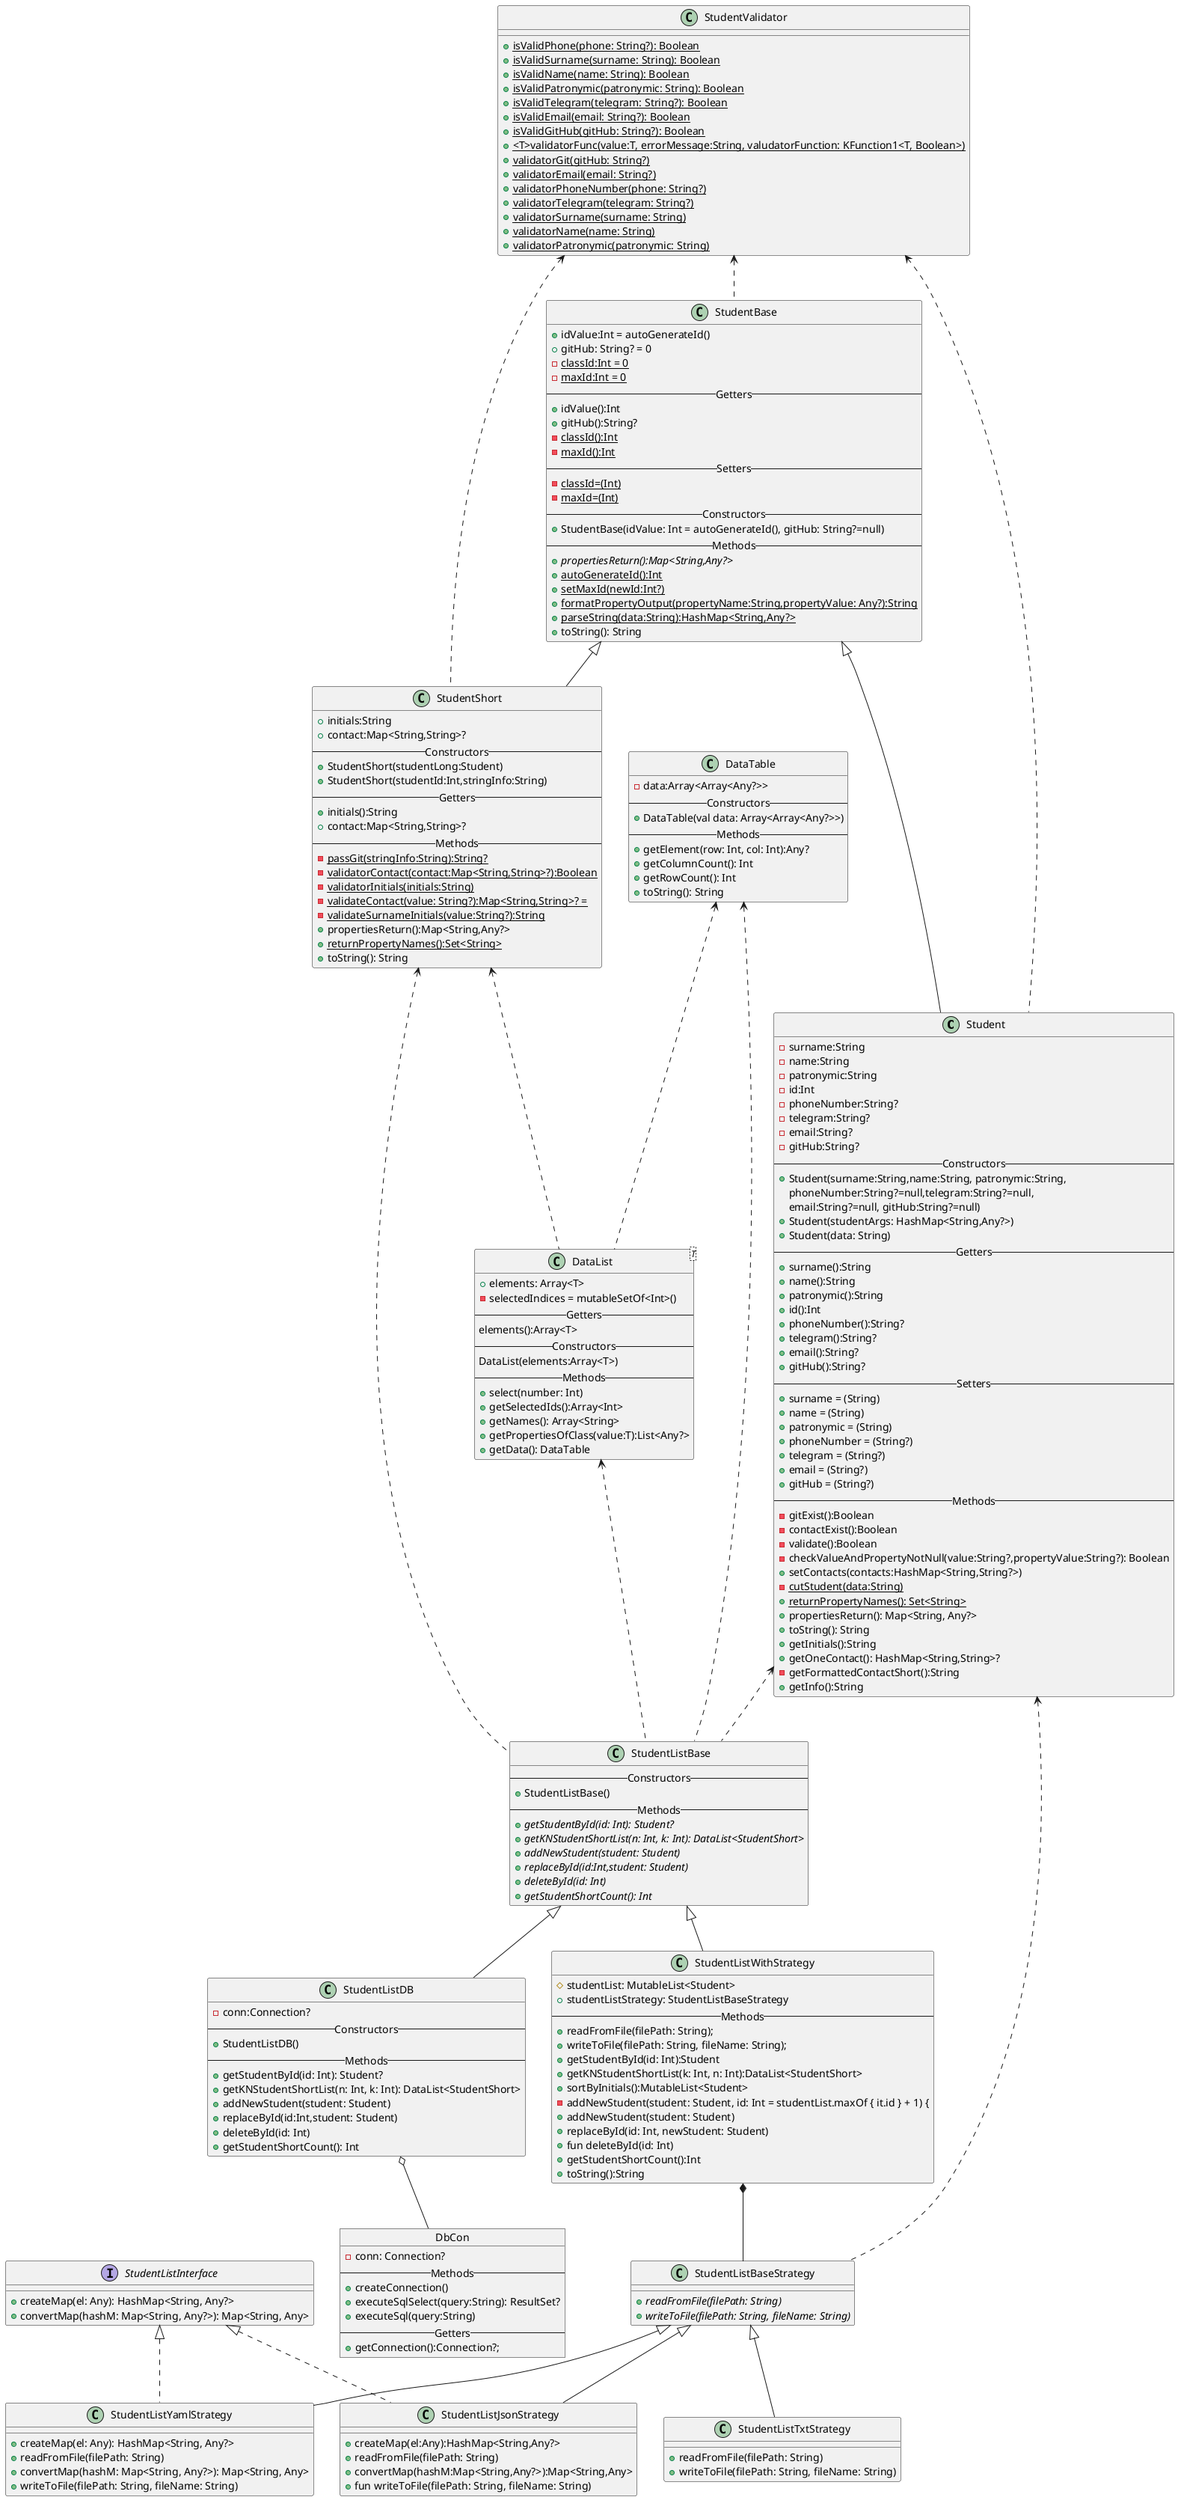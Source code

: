 @startuml
'https://plantuml.com/class-diagram

class Student
{
    -surname:String
    -name:String
    -patronymic:String
    -id:Int
    -phoneNumber:String?
    -telegram:String?
    -email:String?
    -gitHub:String?
    --Constructors--
    +Student(surname:String,name:String, patronymic:String,
       phoneNumber:String?=null,telegram:String?=null,
       email:String?=null, gitHub:String?=null)
    +Student(studentArgs: HashMap<String,Any?>)
    +Student(data: String)
    --Getters--
    +surname():String
    +name():String
    +patronymic():String
    +id():Int
    +phoneNumber():String?
    +telegram():String?
    +email():String?
    +gitHub():String?
    --Setters--
    +surname = (String)
    +name = (String)
    +patronymic = (String)
    +phoneNumber = (String?)
    +telegram = (String?)
    +email = (String?)
    +gitHub = (String?)
    --Methods--
    -gitExist():Boolean
    -contactExist():Boolean
    -validate():Boolean
    -checkValueAndPropertyNotNull(value:String?,propertyValue:String?): Boolean
    +setContacts(contacts:HashMap<String,String?>)
    -{static}cutStudent(data:String)
    +{static}returnPropertyNames(): Set<String>
    +propertiesReturn(): Map<String, Any?>
    +toString(): String
    +getInitials():String
    +getOneContact(): HashMap<String,String>?
    -getFormattedContactShort():String
    +getInfo():String
}

class StudentBase{
    +idValue:Int = autoGenerateId()
    +gitHub: String? = 0
    -{static} classId:Int = 0
    -{static} maxId:Int = 0
    --Getters--
    +idValue():Int
    +gitHub():String?
    -{static} classId():Int
    -{static} maxId():Int
    --Setters--
    -{static} classId=(Int)
    -{static} maxId=(Int)
    --Constructors--
    +StudentBase(idValue: Int = autoGenerateId(), gitHub: String?=null)
    --Methods--
    +{abstract}propertiesReturn():Map<String,Any?>
    +{static}autoGenerateId():Int
    +{static}setMaxId(newId:Int?)
    +{static}formatPropertyOutput(propertyName:String,propertyValue: Any?):String
    +{static}parseString(data:String):HashMap<String,Any?>
    +toString(): String
}


class StudentShort{
     +initials:String
     +contact:Map<String,String>?
     --Constructors--
     +StudentShort(studentLong:Student)
     +StudentShort(studentId:Int,stringInfo:String)
     --Getters--
     +initials():String
     +contact:Map<String,String>?
     --Methods--
     -{static}passGit(stringInfo:String):String?
     -{static}validatorContact(contact:Map<String,String>?):Boolean
     -{static}validatorInitials(initials:String)
     -{static}validateContact(value: String?):Map<String,String>? =
     -{static}validateSurnameInitials(value:String?):String
     +propertiesReturn():Map<String,Any?>
     +{static}returnPropertyNames():Set<String>
     +toString(): String
}

class StudentValidator{
        +{static} isValidPhone(phone: String?): Boolean
        +{static} isValidSurname(surname: String): Boolean
        +{static} isValidName(name: String): Boolean
        +{static} isValidPatronymic(patronymic: String): Boolean
        +{static} isValidTelegram(telegram: String?): Boolean
        +{static} isValidEmail(email: String?): Boolean
        +{static} isValidGitHub(gitHub: String?): Boolean
        +{static} <T>validatorFunc(value:T, errorMessage:String, valudatorFunction: KFunction1<T, Boolean>)
        +{static} validatorGit(gitHub: String?)
        +{static} validatorEmail(email: String?)
        +{static} validatorPhoneNumber(phone: String?)
        +{static} validatorTelegram(telegram: String?)
        +{static} validatorSurname(surname: String)
        +{static} validatorName(name: String)
        +{static} validatorPatronymic(patronymic: String)
}

class DataTable{
    -data:Array<Array<Any?>>
    --Constructors--
    +DataTable(val data: Array<Array<Any?>>)
    --Methods--
    +getElement(row: Int, col: Int):Any?
    +getColumnCount(): Int
    +getRowCount(): Int
    +toString(): String
}

class DataList<T>{
    +elements: Array<T>
    -selectedIndices = mutableSetOf<Int>()
    --Getters--
    elements():Array<T>
    --Constructors--
    DataList(elements:Array<T>)
    --Methods--
    +select(number: Int)
    +getSelectedIds():Array<Int>
    +getNames(): Array<String>
    +getPropertiesOfClass(value:T):List<Any?>
    +getData(): DataTable
}


StudentValidator <.. Student
StudentValidator <.. StudentBase
StudentValidator <.. StudentShort
StudentBase<|-- Student
StudentBase<|--StudentShort

StudentShort <.. DataList
DataTable <.. DataList




class StudentListWithStrategy {
    #studentList: MutableList<Student>
    +studentListStrategy: StudentListBaseStrategy
    --Methods--
    +readFromFile(filePath: String);
    +writeToFile(filePath: String, fileName: String);
    +getStudentById(id: Int):Student
    +getKNStudentShortList(k: Int, n: Int):DataList<StudentShort>
    +sortByInitials():MutableList<Student>
    -addNewStudent(student: Student, id: Int = studentList.maxOf { it.id } + 1) {
    +addNewStudent(student: Student)
    +replaceById(id: Int, newStudent: Student)
    +fun deleteById(id: Int)
    +getStudentShortCount():Int
    +toString():String
}
interface StudentListInterface {
    +createMap(el: Any): HashMap<String, Any?>
    +convertMap(hashM: Map<String, Any?>): Map<String, Any>
}

class StudentListBaseStrategy {
    +{abstract}readFromFile(filePath: String)
    +{abstract}writeToFile(filePath: String, fileName: String)
}

class StudentListJsonStrategy {
    +createMap(el:Any):HashMap<String,Any?>
    +readFromFile(filePath: String)
    +convertMap(hashM:Map<String,Any?>):Map<String,Any>
    +fun writeToFile(filePath: String, fileName: String)
}

class StudentListYamlStrategy {
    +createMap(el: Any): HashMap<String, Any?>
    +readFromFile(filePath: String)
    +convertMap(hashM: Map<String, Any?>): Map<String, Any>
    +writeToFile(filePath: String, fileName: String)
}

class StudentListTxtStrategy{
    +readFromFile(filePath: String)
    +writeToFile(filePath: String, fileName: String)
}

object DbCon {
    -conn: Connection?
    --Methods--
    +createConnection()
    +executeSqlSelect(query:String): ResultSet?
    +executeSql(query:String)
    --Getters--
    +getConnection():Connection?;
}

class StudentListDB {
     -conn:Connection?
    --Constructors--
    +StudentListDB()
    --Methods--
    +getStudentById(id: Int): Student?
    +getKNStudentShortList(n: Int, k: Int): DataList<StudentShort>
    +addNewStudent(student: Student)
    +replaceById(id:Int,student: Student)
    +deleteById(id: Int)
    +getStudentShortCount(): Int
}

class StudentListBase{
        --Constructors--
        +StudentListBase()
        --Methods--
        +{abstract}getStudentById(id: Int): Student?
        +{abstract}getKNStudentShortList(n: Int, k: Int): DataList<StudentShort>
        +{abstract}addNewStudent(student: Student)
        +{abstract}replaceById(id:Int,student: Student)
        +{abstract}deleteById(id: Int)
        +{abstract}getStudentShortCount(): Int
}

StudentListDB o-- DbCon

StudentListBase<|-- StudentListWithStrategy
StudentListBase<|-- StudentListDB


StudentListWithStrategy *-- StudentListBaseStrategy

StudentListBaseStrategy<|-- StudentListJsonStrategy
StudentListBaseStrategy<|-- StudentListYamlStrategy
StudentListBaseStrategy<|-- StudentListTxtStrategy

StudentListInterface<|..StudentListYamlStrategy
StudentListInterface<|..StudentListJsonStrategy

DataList <.. StudentListBase
Student <.. StudentListBase
DataTable <.. StudentListBase
StudentShort <.. StudentListBase

Student <.. StudentListBaseStrategy
@enduml